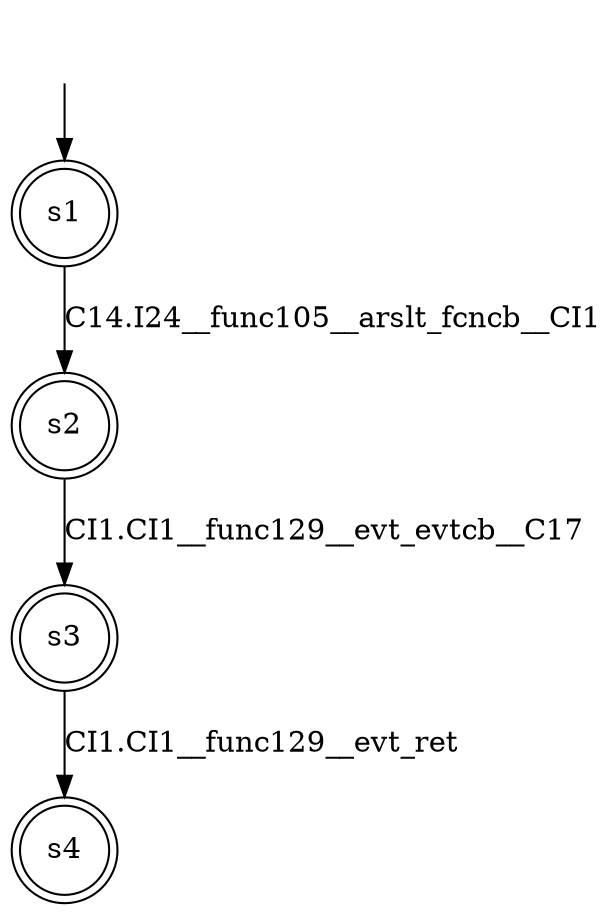 digraph automaton {
	1 [label=<s1> shape="doublecircle"];
	2 [label=<s2> shape="doublecircle"];
	3 [label=<s3> shape="doublecircle"];
	4 [label=<s4> shape="doublecircle"];
	__init1 [label=<> shape="none"];
	__init1 -> 1;
	1 -> 2 [label=<C14.I24__func105__arslt_fcncb__CI1> id="1-0-2"];
	2 -> 3 [label=<CI1.CI1__func129__evt_evtcb__C17> id="2-0-3"];
	3 -> 4 [label=<CI1.CI1__func129__evt_ret> id="3-0-4"];
}
